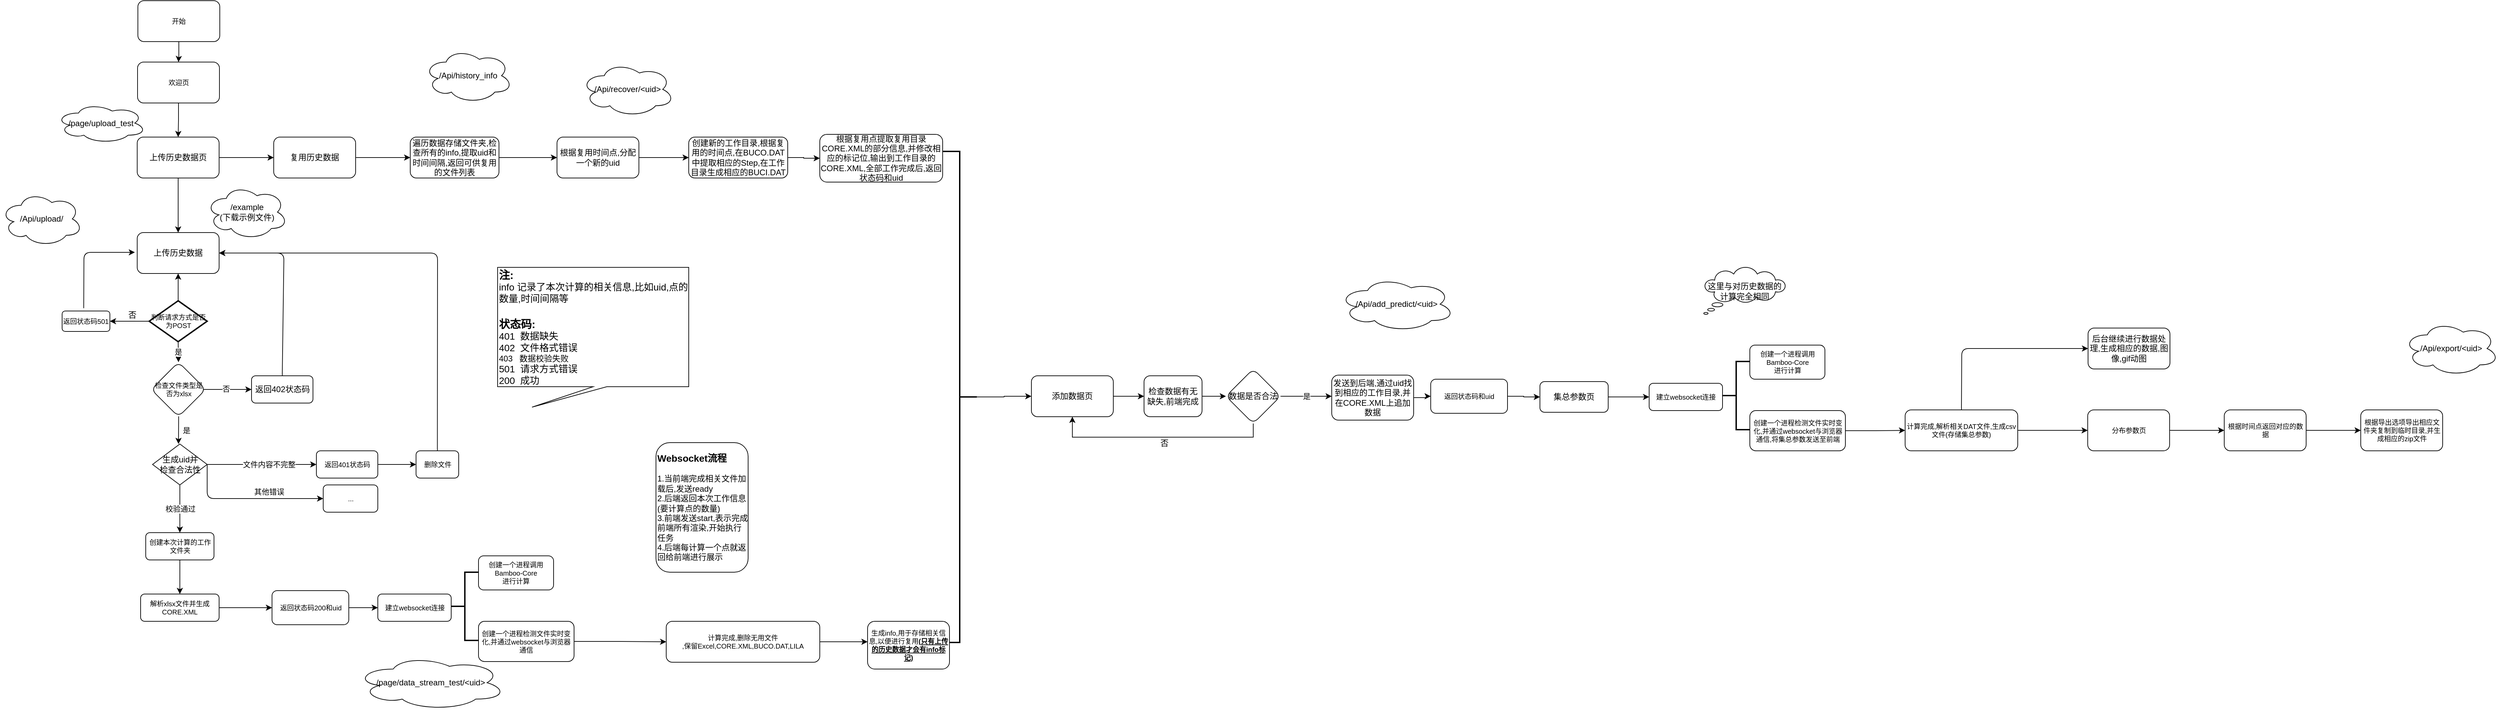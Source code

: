 <mxfile version="14.6.9" type="github">
  <diagram name="Page-1" id="8ce9d11a-91a2-4d17-14d8-a56ed91bf033">
    <mxGraphModel dx="1038" dy="548" grid="1" gridSize="10" guides="1" tooltips="1" connect="1" arrows="1" fold="1" page="1" pageScale="1" pageWidth="1100" pageHeight="850" background="#ffffff" math="0" shadow="0">
      <root>
        <mxCell id="0" />
        <mxCell id="1" parent="0" />
        <mxCell id="sjyRoW3ZskKWko0Uvv0J-6" value="" style="edgeStyle=orthogonalEdgeStyle;rounded=0;orthogonalLoop=1;jettySize=auto;html=1;" parent="1" source="sjyRoW3ZskKWko0Uvv0J-1" target="sjyRoW3ZskKWko0Uvv0J-5" edge="1">
          <mxGeometry relative="1" as="geometry" />
        </mxCell>
        <mxCell id="sjyRoW3ZskKWko0Uvv0J-8" value="" style="edgeStyle=orthogonalEdgeStyle;rounded=0;orthogonalLoop=1;jettySize=auto;html=1;" parent="1" source="sjyRoW3ZskKWko0Uvv0J-1" target="sjyRoW3ZskKWko0Uvv0J-7" edge="1">
          <mxGeometry relative="1" as="geometry" />
        </mxCell>
        <mxCell id="sjyRoW3ZskKWko0Uvv0J-1" value="上传历史数据页" style="rounded=1;whiteSpace=wrap;html=1;" parent="1" vertex="1">
          <mxGeometry x="220" y="200" width="120" height="60" as="geometry" />
        </mxCell>
        <mxCell id="sjyRoW3ZskKWko0Uvv0J-5" value="上传历史数据" style="rounded=1;whiteSpace=wrap;html=1;" parent="1" vertex="1">
          <mxGeometry x="220" y="340" width="120" height="60" as="geometry" />
        </mxCell>
        <mxCell id="sjyRoW3ZskKWko0Uvv0J-60" value="" style="edgeStyle=orthogonalEdgeStyle;rounded=0;orthogonalLoop=1;jettySize=auto;html=1;fontSize=10;" parent="1" source="sjyRoW3ZskKWko0Uvv0J-7" target="sjyRoW3ZskKWko0Uvv0J-59" edge="1">
          <mxGeometry relative="1" as="geometry" />
        </mxCell>
        <mxCell id="sjyRoW3ZskKWko0Uvv0J-7" value="复用历史数据" style="rounded=1;whiteSpace=wrap;html=1;" parent="1" vertex="1">
          <mxGeometry x="420" y="200" width="120" height="60" as="geometry" />
        </mxCell>
        <mxCell id="sjyRoW3ZskKWko0Uvv0J-9" value="&lt;font style=&quot;font-size: 10px;&quot;&gt;检查文件类型是否为xlsx&lt;/font&gt;" style="rhombus;whiteSpace=wrap;html=1;rounded=1;fontSize=10;" parent="1" vertex="1">
          <mxGeometry x="240.5" y="530" width="80" height="80" as="geometry" />
        </mxCell>
        <mxCell id="sjyRoW3ZskKWko0Uvv0J-11" value="" style="endArrow=classic;html=1;exitX=0.415;exitY=0.993;exitDx=0;exitDy=0;exitPerimeter=0;" parent="1" edge="1">
          <mxGeometry relative="1" as="geometry">
            <mxPoint x="280.7" y="609.44" as="sourcePoint" />
            <mxPoint x="280.5" y="650" as="targetPoint" />
          </mxGeometry>
        </mxCell>
        <mxCell id="sjyRoW3ZskKWko0Uvv0J-12" value="是" style="edgeLabel;resizable=0;html=1;align=center;verticalAlign=middle;" parent="sjyRoW3ZskKWko0Uvv0J-11" connectable="0" vertex="1">
          <mxGeometry relative="1" as="geometry">
            <mxPoint x="11" as="offset" />
          </mxGeometry>
        </mxCell>
        <mxCell id="sjyRoW3ZskKWko0Uvv0J-13" value="" style="endArrow=classic;html=1;exitX=1;exitY=0.5;exitDx=0;exitDy=0;" parent="1" edge="1">
          <mxGeometry relative="1" as="geometry">
            <mxPoint x="317.5" y="570" as="sourcePoint" />
            <mxPoint x="387.5" y="570" as="targetPoint" />
            <Array as="points">
              <mxPoint x="347.5" y="570" />
            </Array>
          </mxGeometry>
        </mxCell>
        <mxCell id="sjyRoW3ZskKWko0Uvv0J-14" value="否" style="edgeLabel;resizable=0;html=1;align=center;verticalAlign=middle;" parent="sjyRoW3ZskKWko0Uvv0J-13" connectable="0" vertex="1">
          <mxGeometry relative="1" as="geometry">
            <mxPoint x="-3" y="-1" as="offset" />
          </mxGeometry>
        </mxCell>
        <mxCell id="sjyRoW3ZskKWko0Uvv0J-15" value="返回402状态码" style="rounded=1;whiteSpace=wrap;html=1;" parent="1" vertex="1">
          <mxGeometry x="387.5" y="550" width="90" height="40" as="geometry" />
        </mxCell>
        <mxCell id="sjyRoW3ZskKWko0Uvv0J-17" value="" style="endArrow=classic;html=1;exitX=0.5;exitY=0;exitDx=0;exitDy=0;entryX=1;entryY=0.5;entryDx=0;entryDy=0;" parent="1" source="sjyRoW3ZskKWko0Uvv0J-15" target="sjyRoW3ZskKWko0Uvv0J-5" edge="1">
          <mxGeometry width="50" height="50" relative="1" as="geometry">
            <mxPoint x="410" y="480" as="sourcePoint" />
            <mxPoint x="420" y="400" as="targetPoint" />
            <Array as="points">
              <mxPoint x="435" y="370" />
            </Array>
          </mxGeometry>
        </mxCell>
        <mxCell id="sjyRoW3ZskKWko0Uvv0J-18" value="生成uid并&lt;br&gt;检查合法性" style="rhombus;whiteSpace=wrap;html=1;" parent="1" vertex="1">
          <mxGeometry x="242.5" y="650" width="80" height="60" as="geometry" />
        </mxCell>
        <mxCell id="sjyRoW3ZskKWko0Uvv0J-22" value="" style="endArrow=classic;html=1;fontSize=10;entryX=0;entryY=0.5;entryDx=0;entryDy=0;" parent="1" target="sjyRoW3ZskKWko0Uvv0J-24" edge="1">
          <mxGeometry relative="1" as="geometry">
            <mxPoint x="322.5" y="680" as="sourcePoint" />
            <mxPoint x="442.5" y="680" as="targetPoint" />
          </mxGeometry>
        </mxCell>
        <mxCell id="sjyRoW3ZskKWko0Uvv0J-23" value="文件内容不完整" style="edgeLabel;resizable=0;html=1;align=center;verticalAlign=middle;" parent="sjyRoW3ZskKWko0Uvv0J-22" connectable="0" vertex="1">
          <mxGeometry relative="1" as="geometry">
            <mxPoint x="10" as="offset" />
          </mxGeometry>
        </mxCell>
        <mxCell id="ibiOvaf428c_ur1__1NF-15" value="" style="edgeStyle=orthogonalEdgeStyle;rounded=0;orthogonalLoop=1;jettySize=auto;html=1;" parent="1" source="sjyRoW3ZskKWko0Uvv0J-24" target="ibiOvaf428c_ur1__1NF-14" edge="1">
          <mxGeometry relative="1" as="geometry" />
        </mxCell>
        <mxCell id="sjyRoW3ZskKWko0Uvv0J-24" value="返回401状态码" style="rounded=1;whiteSpace=wrap;html=1;fontSize=10;" parent="1" vertex="1">
          <mxGeometry x="482.5" y="660" width="90" height="40" as="geometry" />
        </mxCell>
        <mxCell id="sjyRoW3ZskKWko0Uvv0J-25" value="" style="endArrow=classic;html=1;fontSize=10;exitX=1;exitY=0.5;exitDx=0;exitDy=0;entryX=0;entryY=0.5;entryDx=0;entryDy=0;" parent="1" source="sjyRoW3ZskKWko0Uvv0J-18" target="sjyRoW3ZskKWko0Uvv0J-27" edge="1">
          <mxGeometry relative="1" as="geometry">
            <mxPoint x="352.5" y="730" as="sourcePoint" />
            <mxPoint x="452.5" y="730" as="targetPoint" />
            <Array as="points">
              <mxPoint x="322.5" y="730" />
            </Array>
          </mxGeometry>
        </mxCell>
        <mxCell id="sjyRoW3ZskKWko0Uvv0J-26" value="其他错误" style="edgeLabel;resizable=0;html=1;align=center;verticalAlign=middle;" parent="sjyRoW3ZskKWko0Uvv0J-25" connectable="0" vertex="1">
          <mxGeometry relative="1" as="geometry">
            <mxPoint x="30" y="-10" as="offset" />
          </mxGeometry>
        </mxCell>
        <mxCell id="sjyRoW3ZskKWko0Uvv0J-27" value="..." style="rounded=1;whiteSpace=wrap;html=1;fontSize=10;" parent="1" vertex="1">
          <mxGeometry x="492.5" y="710" width="80" height="40" as="geometry" />
        </mxCell>
        <mxCell id="sjyRoW3ZskKWko0Uvv0J-30" value="" style="endArrow=classic;html=1;fontSize=10;exitX=0.5;exitY=1;exitDx=0;exitDy=0;" parent="1" source="sjyRoW3ZskKWko0Uvv0J-18" edge="1">
          <mxGeometry relative="1" as="geometry">
            <mxPoint x="232.5" y="790" as="sourcePoint" />
            <mxPoint x="282.5" y="780" as="targetPoint" />
          </mxGeometry>
        </mxCell>
        <mxCell id="sjyRoW3ZskKWko0Uvv0J-31" value="校验通过" style="edgeLabel;resizable=0;html=1;align=center;verticalAlign=middle;" parent="sjyRoW3ZskKWko0Uvv0J-30" connectable="0" vertex="1">
          <mxGeometry relative="1" as="geometry" />
        </mxCell>
        <mxCell id="sjyRoW3ZskKWko0Uvv0J-34" value="" style="edgeStyle=orthogonalEdgeStyle;rounded=0;orthogonalLoop=1;jettySize=auto;html=1;fontSize=10;" parent="1" source="sjyRoW3ZskKWko0Uvv0J-32" target="sjyRoW3ZskKWko0Uvv0J-33" edge="1">
          <mxGeometry relative="1" as="geometry" />
        </mxCell>
        <mxCell id="sjyRoW3ZskKWko0Uvv0J-32" value="创建本次计算的工作文件夹" style="rounded=1;whiteSpace=wrap;html=1;fontSize=10;" parent="1" vertex="1">
          <mxGeometry x="232.5" y="780" width="100" height="40" as="geometry" />
        </mxCell>
        <mxCell id="sjyRoW3ZskKWko0Uvv0J-49" value="" style="edgeStyle=orthogonalEdgeStyle;rounded=0;orthogonalLoop=1;jettySize=auto;html=1;fontSize=10;" parent="1" source="sjyRoW3ZskKWko0Uvv0J-33" target="sjyRoW3ZskKWko0Uvv0J-48" edge="1">
          <mxGeometry relative="1" as="geometry" />
        </mxCell>
        <mxCell id="sjyRoW3ZskKWko0Uvv0J-33" value="解析xlsx文件并生成CORE.XML" style="rounded=1;whiteSpace=wrap;html=1;fontSize=10;" parent="1" vertex="1">
          <mxGeometry x="225" y="870" width="115" height="40" as="geometry" />
        </mxCell>
        <mxCell id="sjyRoW3ZskKWko0Uvv0J-36" value="" style="edgeStyle=orthogonalEdgeStyle;rounded=0;orthogonalLoop=1;jettySize=auto;html=1;fontSize=10;" parent="1" source="sjyRoW3ZskKWko0Uvv0J-35" target="sjyRoW3ZskKWko0Uvv0J-5" edge="1">
          <mxGeometry relative="1" as="geometry" />
        </mxCell>
        <mxCell id="sjyRoW3ZskKWko0Uvv0J-42" value="" style="edgeStyle=orthogonalEdgeStyle;rounded=0;orthogonalLoop=1;jettySize=auto;html=1;fontSize=10;" parent="1" source="sjyRoW3ZskKWko0Uvv0J-35" target="sjyRoW3ZskKWko0Uvv0J-41" edge="1">
          <mxGeometry relative="1" as="geometry" />
        </mxCell>
        <mxCell id="sjyRoW3ZskKWko0Uvv0J-35" value="判断请求方式是否为POST" style="strokeWidth=2;html=1;shape=mxgraph.flowchart.decision;whiteSpace=wrap;fontSize=10;" parent="1" vertex="1">
          <mxGeometry x="237.5" y="440" width="85" height="60" as="geometry" />
        </mxCell>
        <mxCell id="sjyRoW3ZskKWko0Uvv0J-39" value="" style="endArrow=classic;html=1;fontSize=10;exitX=0.5;exitY=1;exitDx=0;exitDy=0;exitPerimeter=0;entryX=0.5;entryY=0;entryDx=0;entryDy=0;" parent="1" source="sjyRoW3ZskKWko0Uvv0J-35" target="sjyRoW3ZskKWko0Uvv0J-9" edge="1">
          <mxGeometry relative="1" as="geometry">
            <mxPoint x="280" y="520" as="sourcePoint" />
            <mxPoint x="380" y="520" as="targetPoint" />
          </mxGeometry>
        </mxCell>
        <mxCell id="sjyRoW3ZskKWko0Uvv0J-40" value="是" style="edgeLabel;resizable=0;html=1;align=center;verticalAlign=middle;" parent="sjyRoW3ZskKWko0Uvv0J-39" connectable="0" vertex="1">
          <mxGeometry relative="1" as="geometry" />
        </mxCell>
        <mxCell id="sjyRoW3ZskKWko0Uvv0J-41" value="返回状态码501" style="rounded=1;whiteSpace=wrap;html=1;fontSize=10;" parent="1" vertex="1">
          <mxGeometry x="110" y="455" width="70" height="30" as="geometry" />
        </mxCell>
        <mxCell id="sjyRoW3ZskKWko0Uvv0J-43" value="" style="endArrow=classic;html=1;fontSize=10;exitX=0.452;exitY=-0.139;exitDx=0;exitDy=0;exitPerimeter=0;entryX=-0.028;entryY=0.483;entryDx=0;entryDy=0;entryPerimeter=0;" parent="1" source="sjyRoW3ZskKWko0Uvv0J-41" target="sjyRoW3ZskKWko0Uvv0J-5" edge="1">
          <mxGeometry width="50" height="50" relative="1" as="geometry">
            <mxPoint x="130" y="440" as="sourcePoint" />
            <mxPoint x="180" y="390" as="targetPoint" />
            <Array as="points">
              <mxPoint x="142" y="369" />
            </Array>
          </mxGeometry>
        </mxCell>
        <mxCell id="sjyRoW3ZskKWko0Uvv0J-46" value="" style="edgeStyle=orthogonalEdgeStyle;rounded=0;orthogonalLoop=1;jettySize=auto;html=1;fontSize=10;" parent="1" source="sjyRoW3ZskKWko0Uvv0J-44" target="sjyRoW3ZskKWko0Uvv0J-45" edge="1">
          <mxGeometry relative="1" as="geometry" />
        </mxCell>
        <mxCell id="sjyRoW3ZskKWko0Uvv0J-44" value="开始" style="rounded=1;whiteSpace=wrap;html=1;fontSize=10;" parent="1" vertex="1">
          <mxGeometry x="221" width="120" height="60" as="geometry" />
        </mxCell>
        <mxCell id="sjyRoW3ZskKWko0Uvv0J-47" value="" style="edgeStyle=orthogonalEdgeStyle;rounded=0;orthogonalLoop=1;jettySize=auto;html=1;fontSize=10;" parent="1" source="sjyRoW3ZskKWko0Uvv0J-45" target="sjyRoW3ZskKWko0Uvv0J-1" edge="1">
          <mxGeometry relative="1" as="geometry" />
        </mxCell>
        <mxCell id="sjyRoW3ZskKWko0Uvv0J-45" value="欢迎页" style="whiteSpace=wrap;html=1;rounded=1;fontSize=10;" parent="1" vertex="1">
          <mxGeometry x="220.5" y="90" width="120" height="60" as="geometry" />
        </mxCell>
        <mxCell id="sjyRoW3ZskKWko0Uvv0J-52" value="" style="edgeStyle=orthogonalEdgeStyle;rounded=0;orthogonalLoop=1;jettySize=auto;html=1;fontSize=10;" parent="1" source="sjyRoW3ZskKWko0Uvv0J-48" target="sjyRoW3ZskKWko0Uvv0J-51" edge="1">
          <mxGeometry relative="1" as="geometry" />
        </mxCell>
        <mxCell id="sjyRoW3ZskKWko0Uvv0J-48" value="返回状态码200和uid" style="whiteSpace=wrap;html=1;rounded=1;fontSize=10;" parent="1" vertex="1">
          <mxGeometry x="417.5" y="865" width="112.5" height="50" as="geometry" />
        </mxCell>
        <mxCell id="sjyRoW3ZskKWko0Uvv0J-50" value="&lt;span&gt;创建一个进程调用Bamboo-Core&lt;br&gt;进行计算&lt;/span&gt;" style="rounded=1;whiteSpace=wrap;html=1;fontSize=10;" parent="1" vertex="1">
          <mxGeometry x="720" y="814" width="110" height="50" as="geometry" />
        </mxCell>
        <mxCell id="sjyRoW3ZskKWko0Uvv0J-51" value="建立websocket连接" style="whiteSpace=wrap;html=1;rounded=1;fontSize=10;" parent="1" vertex="1">
          <mxGeometry x="572.5" y="870" width="107.5" height="40" as="geometry" />
        </mxCell>
        <mxCell id="sjyRoW3ZskKWko0Uvv0J-58" value="" style="edgeStyle=orthogonalEdgeStyle;rounded=0;orthogonalLoop=1;jettySize=auto;html=1;fontSize=10;" parent="1" source="sjyRoW3ZskKWko0Uvv0J-53" target="sjyRoW3ZskKWko0Uvv0J-57" edge="1">
          <mxGeometry relative="1" as="geometry" />
        </mxCell>
        <mxCell id="sjyRoW3ZskKWko0Uvv0J-53" value="创建一个进程检测文件实时变化,并通过websocket与浏览器通信" style="rounded=1;whiteSpace=wrap;html=1;fontSize=10;" parent="1" vertex="1">
          <mxGeometry x="720" y="910" width="140" height="59" as="geometry" />
        </mxCell>
        <mxCell id="sjyRoW3ZskKWko0Uvv0J-54" value="" style="strokeWidth=2;html=1;shape=mxgraph.flowchart.annotation_2;align=left;labelPosition=right;pointerEvents=1;fontSize=10;" parent="1" vertex="1">
          <mxGeometry x="680" y="838" width="40" height="100" as="geometry" />
        </mxCell>
        <mxCell id="N0Wv4M1Y-z_XW3o_LYuf-2" value="" style="edgeStyle=orthogonalEdgeStyle;rounded=0;orthogonalLoop=1;jettySize=auto;html=1;" edge="1" parent="1" source="sjyRoW3ZskKWko0Uvv0J-57" target="N0Wv4M1Y-z_XW3o_LYuf-1">
          <mxGeometry relative="1" as="geometry">
            <Array as="points">
              <mxPoint x="1240" y="940" />
              <mxPoint x="1240" y="940" />
            </Array>
          </mxGeometry>
        </mxCell>
        <mxCell id="sjyRoW3ZskKWko0Uvv0J-57" value="计算完成,删除无用文件&lt;br&gt;,保留Excel,CORE.XML,BUCO.DAT,LILA" style="whiteSpace=wrap;html=1;rounded=1;fontSize=10;" parent="1" vertex="1">
          <mxGeometry x="995" y="910" width="225" height="60" as="geometry" />
        </mxCell>
        <mxCell id="sjyRoW3ZskKWko0Uvv0J-62" value="" style="edgeStyle=orthogonalEdgeStyle;rounded=0;orthogonalLoop=1;jettySize=auto;html=1;fontSize=10;" parent="1" source="sjyRoW3ZskKWko0Uvv0J-59" target="sjyRoW3ZskKWko0Uvv0J-61" edge="1">
          <mxGeometry relative="1" as="geometry" />
        </mxCell>
        <mxCell id="sjyRoW3ZskKWko0Uvv0J-59" value="遍历数据存储文件夹,检查所有的info,提取uid和时间间隔,返回可供复用的文件列表" style="rounded=1;whiteSpace=wrap;html=1;" parent="1" vertex="1">
          <mxGeometry x="620" y="200" width="130" height="60" as="geometry" />
        </mxCell>
        <mxCell id="sjyRoW3ZskKWko0Uvv0J-64" value="" style="edgeStyle=orthogonalEdgeStyle;rounded=0;orthogonalLoop=1;jettySize=auto;html=1;fontSize=10;" parent="1" source="sjyRoW3ZskKWko0Uvv0J-61" target="sjyRoW3ZskKWko0Uvv0J-63" edge="1">
          <mxGeometry relative="1" as="geometry" />
        </mxCell>
        <mxCell id="sjyRoW3ZskKWko0Uvv0J-61" value="根据复用时间点,分配一个新的uid" style="rounded=1;whiteSpace=wrap;html=1;" parent="1" vertex="1">
          <mxGeometry x="835" y="200" width="120" height="60" as="geometry" />
        </mxCell>
        <mxCell id="N0Wv4M1Y-z_XW3o_LYuf-6" value="" style="edgeStyle=orthogonalEdgeStyle;rounded=0;orthogonalLoop=1;jettySize=auto;html=1;" edge="1" parent="1" source="sjyRoW3ZskKWko0Uvv0J-63" target="N0Wv4M1Y-z_XW3o_LYuf-5">
          <mxGeometry relative="1" as="geometry" />
        </mxCell>
        <mxCell id="sjyRoW3ZskKWko0Uvv0J-63" value="创建新的工作目录,根据复用的时间点,在BUCO.DAT中提取相应的Step,在工作目录生成相应的BUCI.DAT" style="rounded=1;whiteSpace=wrap;html=1;" parent="1" vertex="1">
          <mxGeometry x="1028" y="200" width="145" height="60" as="geometry" />
        </mxCell>
        <mxCell id="N0Wv4M1Y-z_XW3o_LYuf-4" value="" style="edgeStyle=orthogonalEdgeStyle;rounded=0;orthogonalLoop=1;jettySize=auto;html=1;" edge="1" parent="1" source="sjyRoW3ZskKWko0Uvv0J-65" target="sjyRoW3ZskKWko0Uvv0J-67">
          <mxGeometry relative="1" as="geometry" />
        </mxCell>
        <mxCell id="sjyRoW3ZskKWko0Uvv0J-65" value="" style="strokeWidth=2;html=1;shape=mxgraph.flowchart.annotation_2;align=left;labelPosition=right;pointerEvents=1;fontSize=10;rotation=-180;" parent="1" vertex="1">
          <mxGeometry x="1400" y="221" width="50" height="720" as="geometry" />
        </mxCell>
        <mxCell id="sjyRoW3ZskKWko0Uvv0J-66" value="&lt;font&gt;&lt;font style=&quot;font-size: 16px&quot;&gt;&lt;b&gt;注:&lt;/b&gt;&lt;/font&gt;&lt;br&gt;&lt;span style=&quot;font-size: 14px&quot;&gt;info 记录了本次计算的相关信息,比如uid,点的数量,时间间隔等&lt;/span&gt;&lt;br&gt;&lt;b&gt;&lt;font style=&quot;font-size: 16px&quot;&gt;&lt;br&gt;状态码:&lt;/font&gt;&lt;/b&gt;&lt;br&gt;&lt;span style=&quot;font-size: 14px&quot;&gt;401&amp;nbsp; 数据缺失&lt;/span&gt;&lt;br&gt;&lt;span style=&quot;font-size: 14px&quot;&gt;402&amp;nbsp; 文件格式错误&lt;br&gt;&lt;/span&gt;403&amp;nbsp; &amp;nbsp;数据校验失败&lt;br&gt;&lt;span style=&quot;font-size: 14px&quot;&gt;501&amp;nbsp; 请求方式错误&lt;/span&gt;&lt;br&gt;&lt;span style=&quot;font-size: 14px&quot;&gt;200&amp;nbsp; 成功&lt;/span&gt;&lt;/font&gt;" style="shape=callout;whiteSpace=wrap;html=1;perimeter=calloutPerimeter;fontSize=12;position2=0.18;align=left;" parent="1" vertex="1">
          <mxGeometry x="748" y="391" width="280" height="205" as="geometry" />
        </mxCell>
        <mxCell id="sjyRoW3ZskKWko0Uvv0J-69" value="" style="edgeStyle=orthogonalEdgeStyle;rounded=0;orthogonalLoop=1;jettySize=auto;html=1;fontSize=12;" parent="1" source="sjyRoW3ZskKWko0Uvv0J-67" edge="1">
          <mxGeometry relative="1" as="geometry">
            <mxPoint x="1695" y="580" as="targetPoint" />
          </mxGeometry>
        </mxCell>
        <mxCell id="sjyRoW3ZskKWko0Uvv0J-67" value="添加数据页" style="rounded=1;whiteSpace=wrap;html=1;fontSize=12;" parent="1" vertex="1">
          <mxGeometry x="1530" y="550" width="120" height="60" as="geometry" />
        </mxCell>
        <mxCell id="sjyRoW3ZskKWko0Uvv0J-71" value="" style="edgeStyle=orthogonalEdgeStyle;rounded=0;orthogonalLoop=1;jettySize=auto;html=1;fontSize=12;" parent="1" source="sjyRoW3ZskKWko0Uvv0J-68" target="sjyRoW3ZskKWko0Uvv0J-70" edge="1">
          <mxGeometry relative="1" as="geometry" />
        </mxCell>
        <mxCell id="sjyRoW3ZskKWko0Uvv0J-68" value="检查数据有无缺失,前端完成" style="whiteSpace=wrap;html=1;rounded=1;" parent="1" vertex="1">
          <mxGeometry x="1695" y="550" width="85" height="60" as="geometry" />
        </mxCell>
        <mxCell id="sjyRoW3ZskKWko0Uvv0J-78" value="" style="edgeStyle=orthogonalEdgeStyle;rounded=0;orthogonalLoop=1;jettySize=auto;html=1;fontSize=12;entryX=0.5;entryY=1;entryDx=0;entryDy=0;" parent="1" source="sjyRoW3ZskKWko0Uvv0J-70" target="sjyRoW3ZskKWko0Uvv0J-67" edge="1">
          <mxGeometry relative="1" as="geometry">
            <mxPoint x="1855" y="660" as="targetPoint" />
            <Array as="points">
              <mxPoint x="1855" y="640" />
              <mxPoint x="1590" y="640" />
            </Array>
          </mxGeometry>
        </mxCell>
        <mxCell id="sjyRoW3ZskKWko0Uvv0J-70" value="数据是否合法" style="rhombus;whiteSpace=wrap;html=1;rounded=1;" parent="1" vertex="1">
          <mxGeometry x="1815" y="540" width="80" height="80" as="geometry" />
        </mxCell>
        <mxCell id="sjyRoW3ZskKWko0Uvv0J-80" value="否" style="text;html=1;strokeColor=none;fillColor=none;align=center;verticalAlign=middle;whiteSpace=wrap;rounded=0;fontSize=12;" parent="1" vertex="1">
          <mxGeometry x="1705" y="638" width="40" height="22" as="geometry" />
        </mxCell>
        <mxCell id="sjyRoW3ZskKWko0Uvv0J-81" value="" style="endArrow=classic;html=1;fontSize=12;" parent="1" edge="1">
          <mxGeometry relative="1" as="geometry">
            <mxPoint x="1895" y="580" as="sourcePoint" />
            <mxPoint x="1970" y="580" as="targetPoint" />
          </mxGeometry>
        </mxCell>
        <mxCell id="sjyRoW3ZskKWko0Uvv0J-82" value="是" style="edgeLabel;resizable=0;html=1;align=center;verticalAlign=middle;" parent="sjyRoW3ZskKWko0Uvv0J-81" connectable="0" vertex="1">
          <mxGeometry relative="1" as="geometry" />
        </mxCell>
        <mxCell id="sjyRoW3ZskKWko0Uvv0J-92" value="" style="edgeStyle=orthogonalEdgeStyle;rounded=0;orthogonalLoop=1;jettySize=auto;html=1;fontSize=12;" parent="1" source="sjyRoW3ZskKWko0Uvv0J-83" target="sjyRoW3ZskKWko0Uvv0J-85" edge="1">
          <mxGeometry relative="1" as="geometry" />
        </mxCell>
        <mxCell id="sjyRoW3ZskKWko0Uvv0J-83" value="发送到后端,通过uid找到相应的工作目录,并在CORE.XML上追加数据" style="rounded=1;whiteSpace=wrap;html=1;fontSize=12;" parent="1" vertex="1">
          <mxGeometry x="1970" y="549" width="120" height="66" as="geometry" />
        </mxCell>
        <mxCell id="sjyRoW3ZskKWko0Uvv0J-99" value="" style="edgeStyle=orthogonalEdgeStyle;rounded=0;orthogonalLoop=1;jettySize=auto;html=1;fontSize=12;" parent="1" source="sjyRoW3ZskKWko0Uvv0J-85" target="sjyRoW3ZskKWko0Uvv0J-98" edge="1">
          <mxGeometry relative="1" as="geometry" />
        </mxCell>
        <mxCell id="sjyRoW3ZskKWko0Uvv0J-85" value="返回状态码和uid" style="whiteSpace=wrap;html=1;rounded=1;fontSize=10;" parent="1" vertex="1">
          <mxGeometry x="2115" y="555" width="112.5" height="50" as="geometry" />
        </mxCell>
        <mxCell id="sjyRoW3ZskKWko0Uvv0J-86" value="&lt;span&gt;创建一个进程调用Bamboo-Core&lt;br&gt;进行计算&lt;/span&gt;" style="rounded=1;whiteSpace=wrap;html=1;fontSize=10;" parent="1" vertex="1">
          <mxGeometry x="2582.5" y="505" width="110" height="50" as="geometry" />
        </mxCell>
        <mxCell id="sjyRoW3ZskKWko0Uvv0J-87" value="建立websocket连接" style="whiteSpace=wrap;html=1;rounded=1;fontSize=10;" parent="1" vertex="1">
          <mxGeometry x="2435" y="561" width="107.5" height="40" as="geometry" />
        </mxCell>
        <mxCell id="sjyRoW3ZskKWko0Uvv0J-88" value="" style="edgeStyle=orthogonalEdgeStyle;rounded=0;orthogonalLoop=1;jettySize=auto;html=1;fontSize=10;" parent="1" source="sjyRoW3ZskKWko0Uvv0J-89" target="sjyRoW3ZskKWko0Uvv0J-91" edge="1">
          <mxGeometry relative="1" as="geometry" />
        </mxCell>
        <mxCell id="sjyRoW3ZskKWko0Uvv0J-89" value="创建一个进程检测文件实时变化,并通过websocket与浏览器通信,将集总参数发送至前端" style="rounded=1;whiteSpace=wrap;html=1;fontSize=10;" parent="1" vertex="1">
          <mxGeometry x="2582.5" y="601" width="140" height="59" as="geometry" />
        </mxCell>
        <mxCell id="sjyRoW3ZskKWko0Uvv0J-90" value="" style="strokeWidth=2;html=1;shape=mxgraph.flowchart.annotation_2;align=left;labelPosition=right;pointerEvents=1;fontSize=10;" parent="1" vertex="1">
          <mxGeometry x="2542.5" y="529" width="40" height="100" as="geometry" />
        </mxCell>
        <mxCell id="sjyRoW3ZskKWko0Uvv0J-94" value="" style="edgeStyle=orthogonalEdgeStyle;rounded=0;orthogonalLoop=1;jettySize=auto;html=1;fontSize=12;" parent="1" source="sjyRoW3ZskKWko0Uvv0J-91" target="sjyRoW3ZskKWko0Uvv0J-93" edge="1">
          <mxGeometry relative="1" as="geometry" />
        </mxCell>
        <mxCell id="sjyRoW3ZskKWko0Uvv0J-91" value="计算完成,解析相关DAT文件,生成csv文件(存储集总参数)" style="whiteSpace=wrap;html=1;rounded=1;fontSize=10;" parent="1" vertex="1">
          <mxGeometry x="2810" y="600" width="165" height="60" as="geometry" />
        </mxCell>
        <mxCell id="sjyRoW3ZskKWko0Uvv0J-102" value="" style="edgeStyle=orthogonalEdgeStyle;rounded=0;orthogonalLoop=1;jettySize=auto;html=1;fontSize=12;" parent="1" source="sjyRoW3ZskKWko0Uvv0J-93" target="sjyRoW3ZskKWko0Uvv0J-101" edge="1">
          <mxGeometry relative="1" as="geometry" />
        </mxCell>
        <mxCell id="sjyRoW3ZskKWko0Uvv0J-93" value="分布参数页" style="whiteSpace=wrap;html=1;rounded=1;fontSize=10;" parent="1" vertex="1">
          <mxGeometry x="3077.5" y="600" width="120" height="60" as="geometry" />
        </mxCell>
        <mxCell id="sjyRoW3ZskKWko0Uvv0J-100" value="" style="edgeStyle=orthogonalEdgeStyle;rounded=0;orthogonalLoop=1;jettySize=auto;html=1;fontSize=12;" parent="1" source="sjyRoW3ZskKWko0Uvv0J-98" target="sjyRoW3ZskKWko0Uvv0J-87" edge="1">
          <mxGeometry relative="1" as="geometry" />
        </mxCell>
        <mxCell id="sjyRoW3ZskKWko0Uvv0J-98" value="集总参数页" style="rounded=1;whiteSpace=wrap;html=1;fontSize=12;" parent="1" vertex="1">
          <mxGeometry x="2275" y="558.5" width="100" height="45" as="geometry" />
        </mxCell>
        <mxCell id="sjyRoW3ZskKWko0Uvv0J-104" value="" style="edgeStyle=orthogonalEdgeStyle;rounded=0;orthogonalLoop=1;jettySize=auto;html=1;fontSize=12;" parent="1" source="sjyRoW3ZskKWko0Uvv0J-101" target="sjyRoW3ZskKWko0Uvv0J-103" edge="1">
          <mxGeometry relative="1" as="geometry" />
        </mxCell>
        <mxCell id="sjyRoW3ZskKWko0Uvv0J-101" value="根据时间点返回对应的数据" style="whiteSpace=wrap;html=1;rounded=1;fontSize=10;" parent="1" vertex="1">
          <mxGeometry x="3277.5" y="600" width="120" height="60" as="geometry" />
        </mxCell>
        <mxCell id="sjyRoW3ZskKWko0Uvv0J-103" value="根据导出选项导出相应文件夹复制到临时目录,并生成相应的zip文件" style="whiteSpace=wrap;html=1;rounded=1;fontSize=10;" parent="1" vertex="1">
          <mxGeometry x="3477.5" y="600" width="120" height="60" as="geometry" />
        </mxCell>
        <mxCell id="ibiOvaf428c_ur1__1NF-1" value="否" style="text;html=1;strokeColor=none;fillColor=none;align=center;verticalAlign=middle;whiteSpace=wrap;rounded=0;" parent="1" vertex="1">
          <mxGeometry x="193" y="451" width="40" height="20" as="geometry" />
        </mxCell>
        <mxCell id="ibiOvaf428c_ur1__1NF-14" value="删除文件" style="whiteSpace=wrap;html=1;rounded=1;fontSize=10;" parent="1" vertex="1">
          <mxGeometry x="628.5" y="660" width="62.5" height="40" as="geometry" />
        </mxCell>
        <mxCell id="ibiOvaf428c_ur1__1NF-16" value="" style="endArrow=classic;html=1;exitX=0.5;exitY=0;exitDx=0;exitDy=0;" parent="1" source="ibiOvaf428c_ur1__1NF-14" edge="1">
          <mxGeometry width="50" height="50" relative="1" as="geometry">
            <mxPoint x="590" y="620" as="sourcePoint" />
            <mxPoint x="340" y="370" as="targetPoint" />
            <Array as="points">
              <mxPoint x="660" y="370" />
            </Array>
          </mxGeometry>
        </mxCell>
        <mxCell id="ibiOvaf428c_ur1__1NF-25" value="&lt;b style=&quot;font-size: 14px&quot;&gt;Websocket流程&lt;br&gt;&lt;/b&gt;&lt;br&gt;1.当前端完成相关文件加载后,发送ready&lt;br&gt;2.后端返回本次工作信息(要计算点的数量)&lt;br&gt;3.前端发送start,表示完成前端所有渲染,开始执行任务&lt;br&gt;&lt;div&gt;&lt;span&gt;4.后端每计算一个点就返回给前端进行展示&lt;/span&gt;&lt;/div&gt;" style="rounded=1;whiteSpace=wrap;html=1;align=left;" parent="1" vertex="1">
          <mxGeometry x="980" y="648" width="135" height="190" as="geometry" />
        </mxCell>
        <mxCell id="ibiOvaf428c_ur1__1NF-27" value="&lt;span&gt;这里与对历史数据的&lt;/span&gt;&lt;br&gt;&lt;span&gt;计算完全相同&lt;/span&gt;" style="whiteSpace=wrap;html=1;shape=mxgraph.basic.cloud_callout" parent="1" vertex="1">
          <mxGeometry x="2515" y="391" width="120" height="69" as="geometry" />
        </mxCell>
        <mxCell id="N0Wv4M1Y-z_XW3o_LYuf-1" value="生成info,用于存储相关信息,以便进行复用&lt;u&gt;&lt;b&gt;(只有上传的历史数据才会有info标记)&lt;/b&gt;&lt;/u&gt;" style="rounded=1;whiteSpace=wrap;html=1;fontSize=10;" vertex="1" parent="1">
          <mxGeometry x="1290" y="910" width="120" height="70" as="geometry" />
        </mxCell>
        <mxCell id="N0Wv4M1Y-z_XW3o_LYuf-5" value="根据复用点提取复用目录CORE.XML的部分信息,并修改相应的标记位,输出到工作目录的CORE.XML,全部工作完成后,返回状态码和uid" style="whiteSpace=wrap;html=1;rounded=1;" vertex="1" parent="1">
          <mxGeometry x="1220" y="196" width="180" height="70" as="geometry" />
        </mxCell>
        <mxCell id="N0Wv4M1Y-z_XW3o_LYuf-7" value="后台继续进行数据处理,生成相应的数据,图像,gif动图" style="rounded=1;whiteSpace=wrap;html=1;" vertex="1" parent="1">
          <mxGeometry x="3078" y="480" width="120" height="60" as="geometry" />
        </mxCell>
        <mxCell id="N0Wv4M1Y-z_XW3o_LYuf-8" value="" style="endArrow=classic;html=1;exitX=0.5;exitY=0;exitDx=0;exitDy=0;entryX=0;entryY=0.5;entryDx=0;entryDy=0;" edge="1" parent="1" source="sjyRoW3ZskKWko0Uvv0J-91" target="N0Wv4M1Y-z_XW3o_LYuf-7">
          <mxGeometry width="50" height="50" relative="1" as="geometry">
            <mxPoint x="2900" y="570" as="sourcePoint" />
            <mxPoint x="2950" y="520" as="targetPoint" />
            <Array as="points">
              <mxPoint x="2893" y="510" />
            </Array>
          </mxGeometry>
        </mxCell>
        <mxCell id="N0Wv4M1Y-z_XW3o_LYuf-10" value="/Api/upload/" style="ellipse;shape=cloud;whiteSpace=wrap;html=1;" vertex="1" parent="1">
          <mxGeometry x="20" y="280" width="120" height="80" as="geometry" />
        </mxCell>
        <mxCell id="N0Wv4M1Y-z_XW3o_LYuf-11" value="/Api/recover/&amp;lt;uid&amp;gt;" style="ellipse;shape=cloud;whiteSpace=wrap;html=1;" vertex="1" parent="1">
          <mxGeometry x="870" y="90" width="137" height="80" as="geometry" />
        </mxCell>
        <mxCell id="N0Wv4M1Y-z_XW3o_LYuf-12" value="/Api/export/&amp;lt;uid&amp;gt;" style="ellipse;shape=cloud;whiteSpace=wrap;html=1;" vertex="1" parent="1">
          <mxGeometry x="3540" y="470" width="140" height="80" as="geometry" />
        </mxCell>
        <mxCell id="N0Wv4M1Y-z_XW3o_LYuf-13" value="/Api/add_predict/&amp;lt;uid&amp;gt;" style="ellipse;shape=cloud;whiteSpace=wrap;html=1;" vertex="1" parent="1">
          <mxGeometry x="1980" y="405" width="170" height="80" as="geometry" />
        </mxCell>
        <mxCell id="N0Wv4M1Y-z_XW3o_LYuf-14" value="/Api/history_info" style="ellipse;shape=cloud;whiteSpace=wrap;html=1;" vertex="1" parent="1">
          <mxGeometry x="640" y="70" width="130" height="80" as="geometry" />
        </mxCell>
        <mxCell id="N0Wv4M1Y-z_XW3o_LYuf-15" value="/page/data_stream_test/&amp;lt;uid&amp;gt;" style="ellipse;shape=cloud;whiteSpace=wrap;html=1;" vertex="1" parent="1">
          <mxGeometry x="540" y="960" width="220" height="80" as="geometry" />
        </mxCell>
        <mxCell id="N0Wv4M1Y-z_XW3o_LYuf-16" value="/example&lt;br&gt;(下载示例文件)" style="ellipse;shape=cloud;whiteSpace=wrap;html=1;" vertex="1" parent="1">
          <mxGeometry x="320.5" y="270" width="120" height="80" as="geometry" />
        </mxCell>
        <mxCell id="N0Wv4M1Y-z_XW3o_LYuf-17" value="/page/upload_test" style="ellipse;shape=cloud;whiteSpace=wrap;html=1;" vertex="1" parent="1">
          <mxGeometry x="101" y="150" width="132" height="59" as="geometry" />
        </mxCell>
      </root>
    </mxGraphModel>
  </diagram>
</mxfile>
